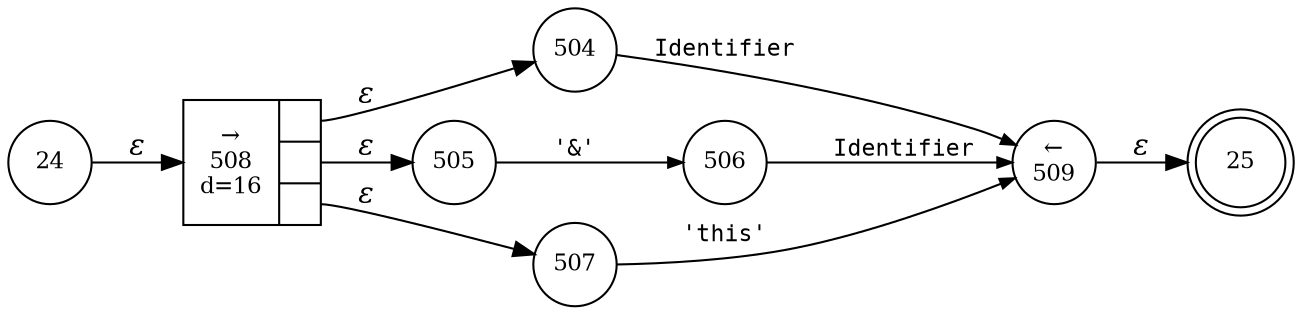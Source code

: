 digraph ATN {
rankdir=LR;
s25[fontsize=11, label="25", shape=doublecircle, fixedsize=true, width=.6];
s24[fontsize=11,label="24", shape=circle, fixedsize=true, width=.55, peripheries=1];
s504[fontsize=11,label="504", shape=circle, fixedsize=true, width=.55, peripheries=1];
s505[fontsize=11,label="505", shape=circle, fixedsize=true, width=.55, peripheries=1];
s506[fontsize=11,label="506", shape=circle, fixedsize=true, width=.55, peripheries=1];
s507[fontsize=11,label="507", shape=circle, fixedsize=true, width=.55, peripheries=1];
s508[fontsize=11,label="{&rarr;\n508\nd=16|{<p0>|<p1>|<p2>}}", shape=record, fixedsize=false, peripheries=1];
s509[fontsize=11,label="&larr;\n509", shape=circle, fixedsize=true, width=.55, peripheries=1];
s24 -> s508 [fontname="Times-Italic", label="&epsilon;"];
s508:p0 -> s504 [fontname="Times-Italic", label="&epsilon;"];
s508:p1 -> s505 [fontname="Times-Italic", label="&epsilon;"];
s508:p2 -> s507 [fontname="Times-Italic", label="&epsilon;"];
s504 -> s509 [fontsize=11, fontname="Courier", arrowsize=.7, label = "Identifier", arrowhead = normal];
s505 -> s506 [fontsize=11, fontname="Courier", arrowsize=.7, label = "'&'", arrowhead = normal];
s507 -> s509 [fontsize=11, fontname="Courier", arrowsize=.7, label = "'this'", arrowhead = normal];
s509 -> s25 [fontname="Times-Italic", label="&epsilon;"];
s506 -> s509 [fontsize=11, fontname="Courier", arrowsize=.7, label = "Identifier", arrowhead = normal];
}